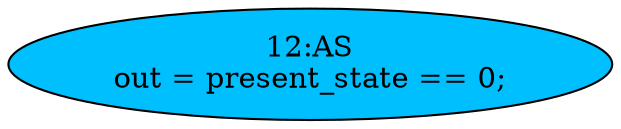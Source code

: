 strict digraph "" {
	node [label="\N"];
	"12:AS"	[ast="<pyverilog.vparser.ast.Assign object at 0x7fcdcdf469d0>",
		def_var="['out']",
		fillcolor=deepskyblue,
		label="12:AS
out = present_state == 0;",
		statements="[]",
		style=filled,
		typ=Assign,
		use_var="['present_state']"];
}
